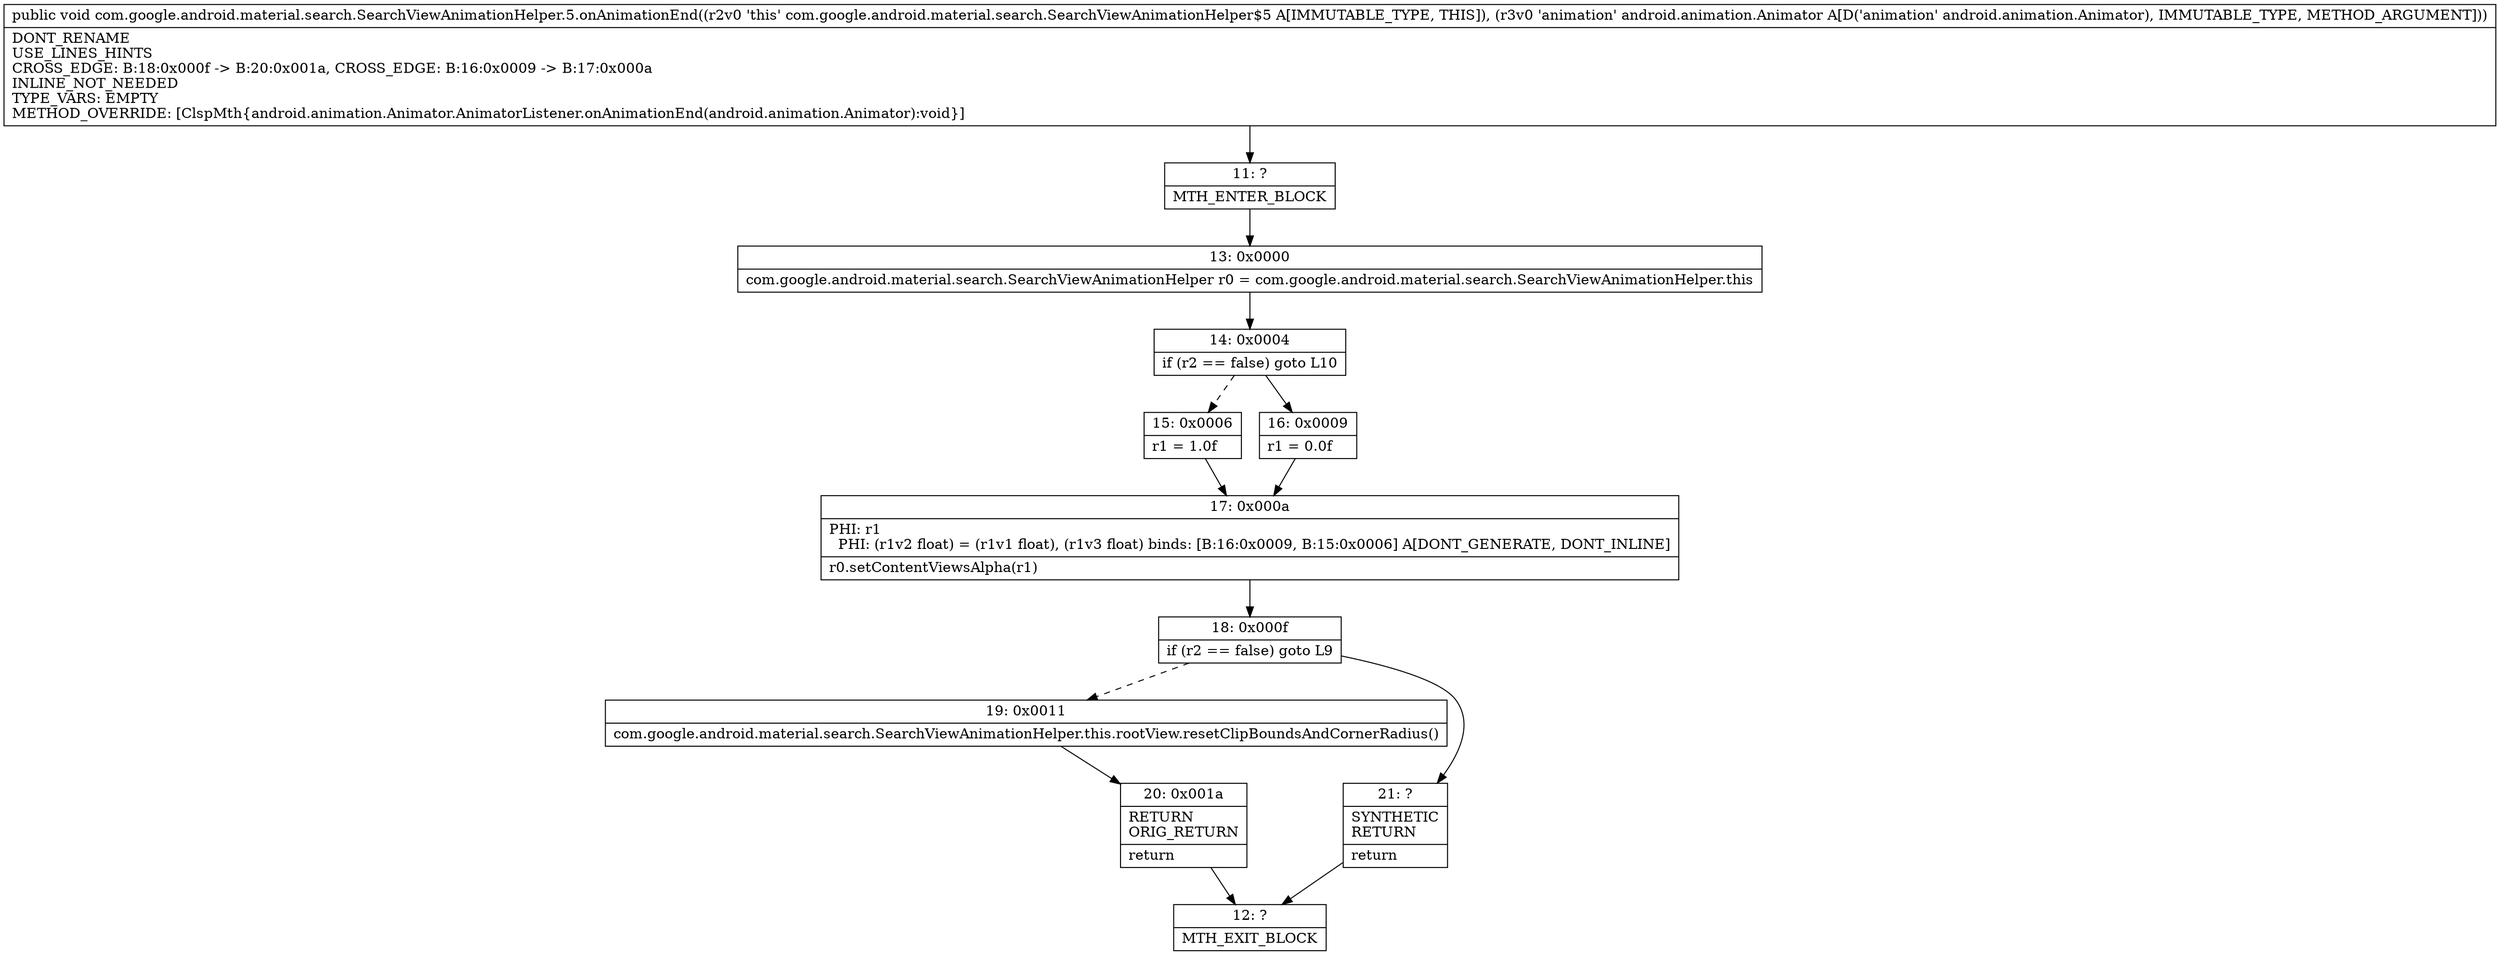digraph "CFG forcom.google.android.material.search.SearchViewAnimationHelper.5.onAnimationEnd(Landroid\/animation\/Animator;)V" {
Node_11 [shape=record,label="{11\:\ ?|MTH_ENTER_BLOCK\l}"];
Node_13 [shape=record,label="{13\:\ 0x0000|com.google.android.material.search.SearchViewAnimationHelper r0 = com.google.android.material.search.SearchViewAnimationHelper.this\l}"];
Node_14 [shape=record,label="{14\:\ 0x0004|if (r2 == false) goto L10\l}"];
Node_15 [shape=record,label="{15\:\ 0x0006|r1 = 1.0f\l}"];
Node_17 [shape=record,label="{17\:\ 0x000a|PHI: r1 \l  PHI: (r1v2 float) = (r1v1 float), (r1v3 float) binds: [B:16:0x0009, B:15:0x0006] A[DONT_GENERATE, DONT_INLINE]\l|r0.setContentViewsAlpha(r1)\l}"];
Node_18 [shape=record,label="{18\:\ 0x000f|if (r2 == false) goto L9\l}"];
Node_19 [shape=record,label="{19\:\ 0x0011|com.google.android.material.search.SearchViewAnimationHelper.this.rootView.resetClipBoundsAndCornerRadius()\l}"];
Node_20 [shape=record,label="{20\:\ 0x001a|RETURN\lORIG_RETURN\l|return\l}"];
Node_12 [shape=record,label="{12\:\ ?|MTH_EXIT_BLOCK\l}"];
Node_21 [shape=record,label="{21\:\ ?|SYNTHETIC\lRETURN\l|return\l}"];
Node_16 [shape=record,label="{16\:\ 0x0009|r1 = 0.0f\l}"];
MethodNode[shape=record,label="{public void com.google.android.material.search.SearchViewAnimationHelper.5.onAnimationEnd((r2v0 'this' com.google.android.material.search.SearchViewAnimationHelper$5 A[IMMUTABLE_TYPE, THIS]), (r3v0 'animation' android.animation.Animator A[D('animation' android.animation.Animator), IMMUTABLE_TYPE, METHOD_ARGUMENT]))  | DONT_RENAME\lUSE_LINES_HINTS\lCROSS_EDGE: B:18:0x000f \-\> B:20:0x001a, CROSS_EDGE: B:16:0x0009 \-\> B:17:0x000a\lINLINE_NOT_NEEDED\lTYPE_VARS: EMPTY\lMETHOD_OVERRIDE: [ClspMth\{android.animation.Animator.AnimatorListener.onAnimationEnd(android.animation.Animator):void\}]\l}"];
MethodNode -> Node_11;Node_11 -> Node_13;
Node_13 -> Node_14;
Node_14 -> Node_15[style=dashed];
Node_14 -> Node_16;
Node_15 -> Node_17;
Node_17 -> Node_18;
Node_18 -> Node_19[style=dashed];
Node_18 -> Node_21;
Node_19 -> Node_20;
Node_20 -> Node_12;
Node_21 -> Node_12;
Node_16 -> Node_17;
}

